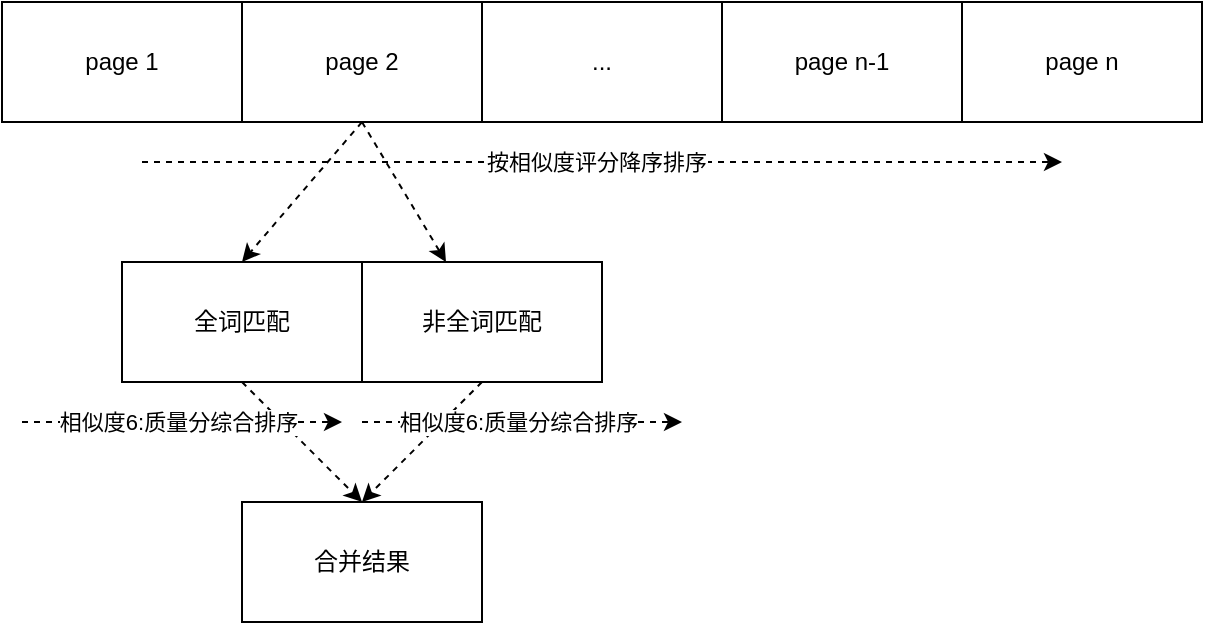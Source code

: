 <mxfile version="16.2.4" type="github">
  <diagram id="d5UGzW644qYcgFJwwa-g" name="Page-1">
    <mxGraphModel dx="2032" dy="780" grid="1" gridSize="10" guides="1" tooltips="1" connect="1" arrows="1" fold="1" page="1" pageScale="1" pageWidth="827" pageHeight="1169" math="0" shadow="0">
      <root>
        <mxCell id="0" />
        <mxCell id="1" parent="0" />
        <mxCell id="eNamNgAYAro-8tq2c0Wl-25" value="page 1" style="rounded=0;whiteSpace=wrap;html=1;" vertex="1" parent="1">
          <mxGeometry x="110" y="390" width="120" height="60" as="geometry" />
        </mxCell>
        <mxCell id="eNamNgAYAro-8tq2c0Wl-34" style="rounded=0;orthogonalLoop=1;jettySize=auto;html=1;exitX=0.5;exitY=1;exitDx=0;exitDy=0;entryX=0.5;entryY=0;entryDx=0;entryDy=0;dashed=1;" edge="1" parent="1" source="eNamNgAYAro-8tq2c0Wl-26" target="eNamNgAYAro-8tq2c0Wl-32">
          <mxGeometry relative="1" as="geometry" />
        </mxCell>
        <mxCell id="eNamNgAYAro-8tq2c0Wl-35" style="rounded=0;orthogonalLoop=1;jettySize=auto;html=1;exitX=0.5;exitY=1;exitDx=0;exitDy=0;dashed=1;" edge="1" parent="1" source="eNamNgAYAro-8tq2c0Wl-26" target="eNamNgAYAro-8tq2c0Wl-33">
          <mxGeometry relative="1" as="geometry" />
        </mxCell>
        <mxCell id="eNamNgAYAro-8tq2c0Wl-26" value="page 2" style="rounded=0;whiteSpace=wrap;html=1;" vertex="1" parent="1">
          <mxGeometry x="230" y="390" width="120" height="60" as="geometry" />
        </mxCell>
        <mxCell id="eNamNgAYAro-8tq2c0Wl-27" value="..." style="rounded=0;whiteSpace=wrap;html=1;" vertex="1" parent="1">
          <mxGeometry x="350" y="390" width="120" height="60" as="geometry" />
        </mxCell>
        <mxCell id="eNamNgAYAro-8tq2c0Wl-28" value="page n-1" style="rounded=0;whiteSpace=wrap;html=1;" vertex="1" parent="1">
          <mxGeometry x="470" y="390" width="120" height="60" as="geometry" />
        </mxCell>
        <mxCell id="eNamNgAYAro-8tq2c0Wl-29" value="page n" style="rounded=0;whiteSpace=wrap;html=1;" vertex="1" parent="1">
          <mxGeometry x="590" y="390" width="120" height="60" as="geometry" />
        </mxCell>
        <mxCell id="eNamNgAYAro-8tq2c0Wl-30" value="" style="endArrow=classic;html=1;rounded=0;dashed=1;" edge="1" parent="1">
          <mxGeometry width="50" height="50" relative="1" as="geometry">
            <mxPoint x="180" y="470" as="sourcePoint" />
            <mxPoint x="640" y="470" as="targetPoint" />
          </mxGeometry>
        </mxCell>
        <mxCell id="eNamNgAYAro-8tq2c0Wl-31" value="按相似度评分降序排序" style="edgeLabel;html=1;align=center;verticalAlign=middle;resizable=0;points=[];" vertex="1" connectable="0" parent="eNamNgAYAro-8tq2c0Wl-30">
          <mxGeometry x="-0.051" y="1" relative="1" as="geometry">
            <mxPoint x="8" y="1" as="offset" />
          </mxGeometry>
        </mxCell>
        <mxCell id="eNamNgAYAro-8tq2c0Wl-43" style="edgeStyle=none;rounded=0;orthogonalLoop=1;jettySize=auto;html=1;exitX=0.5;exitY=1;exitDx=0;exitDy=0;entryX=0.5;entryY=0;entryDx=0;entryDy=0;dashed=1;" edge="1" parent="1" source="eNamNgAYAro-8tq2c0Wl-32" target="eNamNgAYAro-8tq2c0Wl-42">
          <mxGeometry relative="1" as="geometry" />
        </mxCell>
        <mxCell id="eNamNgAYAro-8tq2c0Wl-32" value="全词匹配" style="rounded=0;whiteSpace=wrap;html=1;" vertex="1" parent="1">
          <mxGeometry x="170" y="520" width="120" height="60" as="geometry" />
        </mxCell>
        <mxCell id="eNamNgAYAro-8tq2c0Wl-44" style="edgeStyle=none;rounded=0;orthogonalLoop=1;jettySize=auto;html=1;exitX=0.5;exitY=1;exitDx=0;exitDy=0;entryX=0.5;entryY=0;entryDx=0;entryDy=0;dashed=1;" edge="1" parent="1" source="eNamNgAYAro-8tq2c0Wl-33" target="eNamNgAYAro-8tq2c0Wl-42">
          <mxGeometry relative="1" as="geometry" />
        </mxCell>
        <mxCell id="eNamNgAYAro-8tq2c0Wl-33" value="非全词匹配" style="rounded=0;whiteSpace=wrap;html=1;" vertex="1" parent="1">
          <mxGeometry x="290" y="520" width="120" height="60" as="geometry" />
        </mxCell>
        <mxCell id="eNamNgAYAro-8tq2c0Wl-36" value="" style="endArrow=classic;html=1;rounded=0;dashed=1;" edge="1" parent="1">
          <mxGeometry width="50" height="50" relative="1" as="geometry">
            <mxPoint x="120" y="600" as="sourcePoint" />
            <mxPoint x="280" y="600" as="targetPoint" />
          </mxGeometry>
        </mxCell>
        <mxCell id="eNamNgAYAro-8tq2c0Wl-38" value="相似度6:质量分综合排序" style="edgeLabel;html=1;align=center;verticalAlign=middle;resizable=0;points=[];" vertex="1" connectable="0" parent="eNamNgAYAro-8tq2c0Wl-36">
          <mxGeometry x="-0.102" y="3" relative="1" as="geometry">
            <mxPoint x="6" y="3" as="offset" />
          </mxGeometry>
        </mxCell>
        <mxCell id="eNamNgAYAro-8tq2c0Wl-40" value="" style="endArrow=classic;html=1;rounded=0;dashed=1;" edge="1" parent="1">
          <mxGeometry width="50" height="50" relative="1" as="geometry">
            <mxPoint x="290" y="600" as="sourcePoint" />
            <mxPoint x="450" y="600" as="targetPoint" />
          </mxGeometry>
        </mxCell>
        <mxCell id="eNamNgAYAro-8tq2c0Wl-41" value="相似度6:质量分综合排序" style="edgeLabel;html=1;align=center;verticalAlign=middle;resizable=0;points=[];" vertex="1" connectable="0" parent="eNamNgAYAro-8tq2c0Wl-40">
          <mxGeometry x="-0.102" y="3" relative="1" as="geometry">
            <mxPoint x="6" y="3" as="offset" />
          </mxGeometry>
        </mxCell>
        <mxCell id="eNamNgAYAro-8tq2c0Wl-42" value="合并结果" style="rounded=0;whiteSpace=wrap;html=1;" vertex="1" parent="1">
          <mxGeometry x="230" y="640" width="120" height="60" as="geometry" />
        </mxCell>
      </root>
    </mxGraphModel>
  </diagram>
</mxfile>
